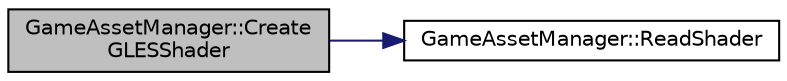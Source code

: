digraph "GameAssetManager::CreateGLESShader"
{
  edge [fontname="Helvetica",fontsize="10",labelfontname="Helvetica",labelfontsize="10"];
  node [fontname="Helvetica",fontsize="10",shape=record];
  rankdir="LR";
  Node1 [label="GameAssetManager::Create\lGLESShader",height=0.2,width=0.4,color="black", fillcolor="grey75", style="filled", fontcolor="black"];
  Node1 -> Node2 [color="midnightblue",fontsize="10",style="solid"];
  Node2 [label="GameAssetManager::ReadShader",height=0.2,width=0.4,color="black", fillcolor="white", style="filled",URL="$class_game_asset_manager.html#a23b124a213308a68a882727127601c97"];
}
